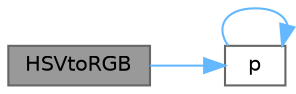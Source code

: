 digraph "HSVtoRGB"
{
 // LATEX_PDF_SIZE
  bgcolor="transparent";
  edge [fontname=Helvetica,fontsize=10,labelfontname=Helvetica,labelfontsize=10];
  node [fontname=Helvetica,fontsize=10,shape=box,height=0.2,width=0.4];
  rankdir="LR";
  Node1 [id="Node000001",label="HSVtoRGB",height=0.2,width=0.4,color="gray40", fillcolor="grey60", style="filled", fontcolor="black",tooltip=" "];
  Node1 -> Node2 [id="edge1_Node000001_Node000002",color="steelblue1",style="solid",tooltip=" "];
  Node2 [id="Node000002",label="p",height=0.2,width=0.4,color="grey40", fillcolor="white", style="filled",URL="$_g_u_i_tools_8cpp.html#a6a626c1dd0cfaa4ae2a9d4a6f2ca90d5",tooltip=" "];
  Node2 -> Node2 [id="edge2_Node000002_Node000002",color="steelblue1",style="solid",tooltip=" "];
}
